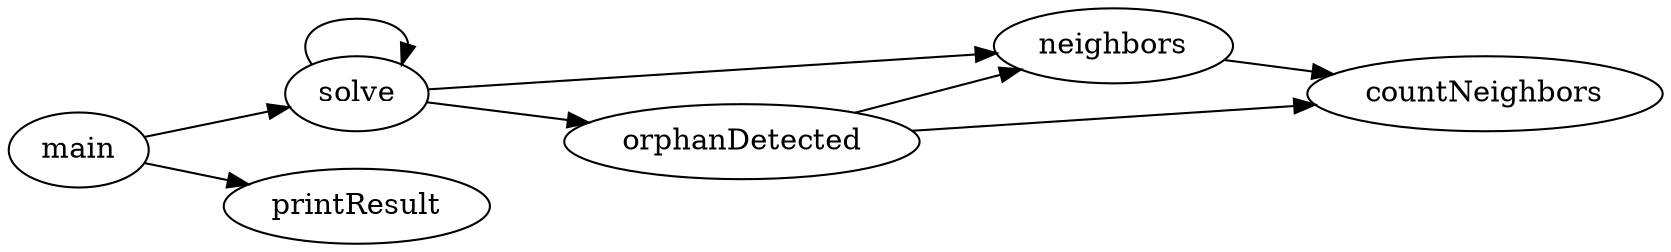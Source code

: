 digraph KnightsTourCallGraph {
    rankdir=LR;

    // Nodes
    main [label="main"];
    solve [label="solve"];
    neighbors [label="neighbors"];
    countNeighbors [label="countNeighbors"];
    orphanDetected [label="orphanDetected"];
    printResult [label="printResult"];

    // Edges
    main -> solve;
    main -> printResult;
    solve -> neighbors;
    solve -> orphanDetected;
    solve -> solve; // Recursive call
    neighbors -> countNeighbors;
    orphanDetected -> neighbors;
    orphanDetected -> countNeighbors;
}

